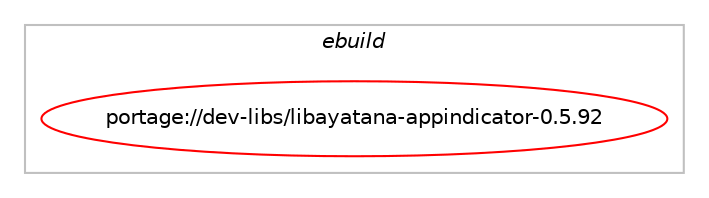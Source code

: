 digraph prolog {

# *************
# Graph options
# *************

newrank=true;
concentrate=true;
compound=true;
graph [rankdir=LR,fontname=Helvetica,fontsize=10,ranksep=1.5];#, ranksep=2.5, nodesep=0.2];
edge  [arrowhead=vee];
node  [fontname=Helvetica,fontsize=10];

# **********
# The ebuild
# **********

subgraph cluster_leftcol {
color=gray;
label=<<i>ebuild</i>>;
id [label="portage://dev-libs/libayatana-appindicator-0.5.92", color=red, width=4, href="../dev-libs/libayatana-appindicator-0.5.92.svg"];
}

# ****************
# The dependencies
# ****************

subgraph cluster_midcol {
color=gray;
label=<<i>dependencies</i>>;
subgraph cluster_compile {
fillcolor="#eeeeee";
style=filled;
label=<<i>compile</i>>;
# *** BEGIN UNKNOWN DEPENDENCY TYPE (TODO) ***
# id -> equal(package_dependency(portage://dev-libs/libayatana-appindicator-0.5.92,install,no,dev-libs,glib,greaterequal,[2.37,,,2.37],[slot(2)],[]))
# *** END UNKNOWN DEPENDENCY TYPE (TODO) ***

# *** BEGIN UNKNOWN DEPENDENCY TYPE (TODO) ***
# id -> equal(package_dependency(portage://dev-libs/libayatana-appindicator-0.5.92,install,no,dev-libs,libayatana-indicator,greaterequal,[0.8.4,,,0.8.4],[],[]))
# *** END UNKNOWN DEPENDENCY TYPE (TODO) ***

# *** BEGIN UNKNOWN DEPENDENCY TYPE (TODO) ***
# id -> equal(package_dependency(portage://dev-libs/libayatana-appindicator-0.5.92,install,no,dev-libs,libdbusmenu,none,[,,],[],[use(enable(gtk3),none)]))
# *** END UNKNOWN DEPENDENCY TYPE (TODO) ***

# *** BEGIN UNKNOWN DEPENDENCY TYPE (TODO) ***
# id -> equal(package_dependency(portage://dev-libs/libayatana-appindicator-0.5.92,install,no,x11-libs,gtk+,greaterequal,[3.24,,,3.24],[slot(3)],[use(enable(introspection),none)]))
# *** END UNKNOWN DEPENDENCY TYPE (TODO) ***

}
subgraph cluster_compileandrun {
fillcolor="#eeeeee";
style=filled;
label=<<i>compile and run</i>>;
}
subgraph cluster_run {
fillcolor="#eeeeee";
style=filled;
label=<<i>run</i>>;
# *** BEGIN UNKNOWN DEPENDENCY TYPE (TODO) ***
# id -> equal(package_dependency(portage://dev-libs/libayatana-appindicator-0.5.92,run,no,dev-libs,glib,greaterequal,[2.37,,,2.37],[slot(2)],[]))
# *** END UNKNOWN DEPENDENCY TYPE (TODO) ***

# *** BEGIN UNKNOWN DEPENDENCY TYPE (TODO) ***
# id -> equal(package_dependency(portage://dev-libs/libayatana-appindicator-0.5.92,run,no,dev-libs,libayatana-indicator,greaterequal,[0.8.4,,,0.8.4],[],[]))
# *** END UNKNOWN DEPENDENCY TYPE (TODO) ***

# *** BEGIN UNKNOWN DEPENDENCY TYPE (TODO) ***
# id -> equal(package_dependency(portage://dev-libs/libayatana-appindicator-0.5.92,run,no,dev-libs,libdbusmenu,none,[,,],[],[use(enable(gtk3),none)]))
# *** END UNKNOWN DEPENDENCY TYPE (TODO) ***

# *** BEGIN UNKNOWN DEPENDENCY TYPE (TODO) ***
# id -> equal(package_dependency(portage://dev-libs/libayatana-appindicator-0.5.92,run,no,x11-libs,gtk+,greaterequal,[3.24,,,3.24],[slot(3)],[use(enable(introspection),none)]))
# *** END UNKNOWN DEPENDENCY TYPE (TODO) ***

}
}

# **************
# The candidates
# **************

subgraph cluster_choices {
rank=same;
color=gray;
label=<<i>candidates</i>>;

}

}
